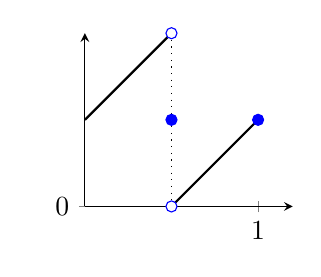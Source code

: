 \pgfplotsset{soldot/.style={color=blue,only marks,mark=*}}
\pgfplotsset{holdot/.style={color=blue,fill=white,only marks,mark=*}}

\begin{tikzpicture}
\begin{axis}[
  x=22mm,
  y=22mm,
  xmax=1.2,
  xtick={1},
  ytick={0},
  axis lines = left,
]
\addplot[domain=0:0.5, thick] {x+0.5};
\addplot[domain=0.5:1, thick] {x-0.5};
\draw[dotted] (axis cs:0.5,1) -- (axis cs:0.5,0);
\addplot[holdot] coordinates{(0.5,1)(0.5,0)};
\addplot[soldot] coordinates{(0.5,0.5)(1,0.5)};
\end{axis}
\end{tikzpicture}
